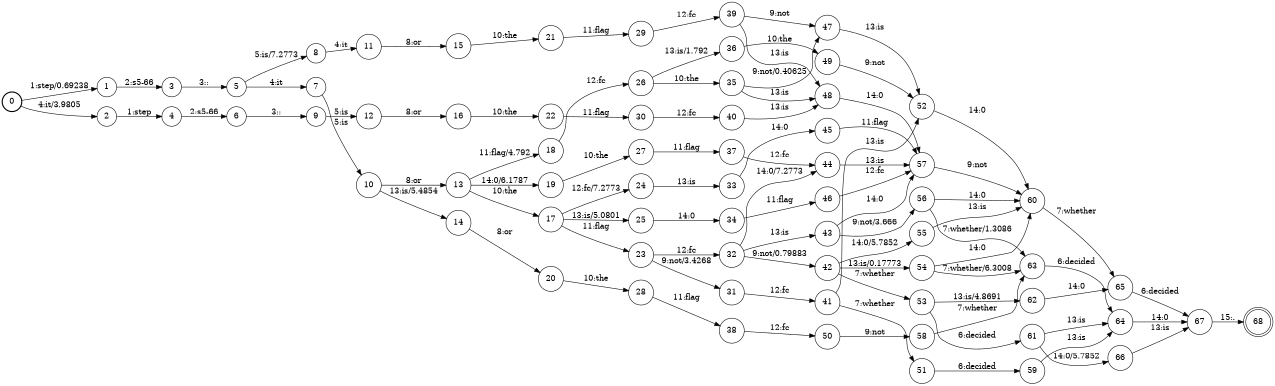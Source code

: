 digraph FST {
rankdir = LR;
size = "8.5,11";
label = "";
center = 1;
orientation = Portrait;
ranksep = "0.4";
nodesep = "0.25";
0 [label = "0", shape = circle, style = bold, fontsize = 14]
	0 -> 1 [label = "1:step/0.69238", fontsize = 14];
	0 -> 2 [label = "4:it/3.9805", fontsize = 14];
1 [label = "1", shape = circle, style = solid, fontsize = 14]
	1 -> 3 [label = "2:s5-66", fontsize = 14];
2 [label = "2", shape = circle, style = solid, fontsize = 14]
	2 -> 4 [label = "1:step", fontsize = 14];
3 [label = "3", shape = circle, style = solid, fontsize = 14]
	3 -> 5 [label = "3::", fontsize = 14];
4 [label = "4", shape = circle, style = solid, fontsize = 14]
	4 -> 6 [label = "2:s5-66", fontsize = 14];
5 [label = "5", shape = circle, style = solid, fontsize = 14]
	5 -> 7 [label = "4:it", fontsize = 14];
	5 -> 8 [label = "5:is/7.2773", fontsize = 14];
6 [label = "6", shape = circle, style = solid, fontsize = 14]
	6 -> 9 [label = "3::", fontsize = 14];
7 [label = "7", shape = circle, style = solid, fontsize = 14]
	7 -> 10 [label = "5:is", fontsize = 14];
8 [label = "8", shape = circle, style = solid, fontsize = 14]
	8 -> 11 [label = "4:it", fontsize = 14];
9 [label = "9", shape = circle, style = solid, fontsize = 14]
	9 -> 12 [label = "5:is", fontsize = 14];
10 [label = "10", shape = circle, style = solid, fontsize = 14]
	10 -> 14 [label = "13:is/5.4854", fontsize = 14];
	10 -> 13 [label = "8:or", fontsize = 14];
11 [label = "11", shape = circle, style = solid, fontsize = 14]
	11 -> 15 [label = "8:or", fontsize = 14];
12 [label = "12", shape = circle, style = solid, fontsize = 14]
	12 -> 16 [label = "8:or", fontsize = 14];
13 [label = "13", shape = circle, style = solid, fontsize = 14]
	13 -> 17 [label = "10:the", fontsize = 14];
	13 -> 18 [label = "11:flag/4.792", fontsize = 14];
	13 -> 19 [label = "14:0/6.1787", fontsize = 14];
14 [label = "14", shape = circle, style = solid, fontsize = 14]
	14 -> 20 [label = "8:or", fontsize = 14];
15 [label = "15", shape = circle, style = solid, fontsize = 14]
	15 -> 21 [label = "10:the", fontsize = 14];
16 [label = "16", shape = circle, style = solid, fontsize = 14]
	16 -> 22 [label = "10:the", fontsize = 14];
17 [label = "17", shape = circle, style = solid, fontsize = 14]
	17 -> 25 [label = "13:is/5.0801", fontsize = 14];
	17 -> 23 [label = "11:flag", fontsize = 14];
	17 -> 24 [label = "12:fc/7.2773", fontsize = 14];
18 [label = "18", shape = circle, style = solid, fontsize = 14]
	18 -> 26 [label = "12:fc", fontsize = 14];
19 [label = "19", shape = circle, style = solid, fontsize = 14]
	19 -> 27 [label = "10:the", fontsize = 14];
20 [label = "20", shape = circle, style = solid, fontsize = 14]
	20 -> 28 [label = "10:the", fontsize = 14];
21 [label = "21", shape = circle, style = solid, fontsize = 14]
	21 -> 29 [label = "11:flag", fontsize = 14];
22 [label = "22", shape = circle, style = solid, fontsize = 14]
	22 -> 30 [label = "11:flag", fontsize = 14];
23 [label = "23", shape = circle, style = solid, fontsize = 14]
	23 -> 31 [label = "9:not/3.4268", fontsize = 14];
	23 -> 32 [label = "12:fc", fontsize = 14];
24 [label = "24", shape = circle, style = solid, fontsize = 14]
	24 -> 33 [label = "13:is", fontsize = 14];
25 [label = "25", shape = circle, style = solid, fontsize = 14]
	25 -> 34 [label = "14:0", fontsize = 14];
26 [label = "26", shape = circle, style = solid, fontsize = 14]
	26 -> 36 [label = "13:is/1.792", fontsize = 14];
	26 -> 35 [label = "10:the", fontsize = 14];
27 [label = "27", shape = circle, style = solid, fontsize = 14]
	27 -> 37 [label = "11:flag", fontsize = 14];
28 [label = "28", shape = circle, style = solid, fontsize = 14]
	28 -> 38 [label = "11:flag", fontsize = 14];
29 [label = "29", shape = circle, style = solid, fontsize = 14]
	29 -> 39 [label = "12:fc", fontsize = 14];
30 [label = "30", shape = circle, style = solid, fontsize = 14]
	30 -> 40 [label = "12:fc", fontsize = 14];
31 [label = "31", shape = circle, style = solid, fontsize = 14]
	31 -> 41 [label = "12:fc", fontsize = 14];
32 [label = "32", shape = circle, style = solid, fontsize = 14]
	32 -> 43 [label = "13:is", fontsize = 14];
	32 -> 42 [label = "9:not/0.79883", fontsize = 14];
	32 -> 44 [label = "14:0/7.2773", fontsize = 14];
33 [label = "33", shape = circle, style = solid, fontsize = 14]
	33 -> 45 [label = "14:0", fontsize = 14];
34 [label = "34", shape = circle, style = solid, fontsize = 14]
	34 -> 46 [label = "11:flag", fontsize = 14];
35 [label = "35", shape = circle, style = solid, fontsize = 14]
	35 -> 48 [label = "13:is", fontsize = 14];
	35 -> 47 [label = "9:not/0.40625", fontsize = 14];
36 [label = "36", shape = circle, style = solid, fontsize = 14]
	36 -> 49 [label = "10:the", fontsize = 14];
37 [label = "37", shape = circle, style = solid, fontsize = 14]
	37 -> 44 [label = "12:fc", fontsize = 14];
38 [label = "38", shape = circle, style = solid, fontsize = 14]
	38 -> 50 [label = "12:fc", fontsize = 14];
39 [label = "39", shape = circle, style = solid, fontsize = 14]
	39 -> 48 [label = "13:is", fontsize = 14];
	39 -> 47 [label = "9:not", fontsize = 14];
40 [label = "40", shape = circle, style = solid, fontsize = 14]
	40 -> 48 [label = "13:is", fontsize = 14];
41 [label = "41", shape = circle, style = solid, fontsize = 14]
	41 -> 52 [label = "13:is", fontsize = 14];
	41 -> 51 [label = "7:whether", fontsize = 14];
42 [label = "42", shape = circle, style = solid, fontsize = 14]
	42 -> 54 [label = "13:is/0.17773", fontsize = 14];
	42 -> 53 [label = "7:whether", fontsize = 14];
	42 -> 55 [label = "14:0/5.7852", fontsize = 14];
43 [label = "43", shape = circle, style = solid, fontsize = 14]
	43 -> 56 [label = "9:not/3.666", fontsize = 14];
	43 -> 57 [label = "14:0", fontsize = 14];
44 [label = "44", shape = circle, style = solid, fontsize = 14]
	44 -> 57 [label = "13:is", fontsize = 14];
45 [label = "45", shape = circle, style = solid, fontsize = 14]
	45 -> 57 [label = "11:flag", fontsize = 14];
46 [label = "46", shape = circle, style = solid, fontsize = 14]
	46 -> 57 [label = "12:fc", fontsize = 14];
47 [label = "47", shape = circle, style = solid, fontsize = 14]
	47 -> 52 [label = "13:is", fontsize = 14];
48 [label = "48", shape = circle, style = solid, fontsize = 14]
	48 -> 57 [label = "14:0", fontsize = 14];
49 [label = "49", shape = circle, style = solid, fontsize = 14]
	49 -> 52 [label = "9:not", fontsize = 14];
50 [label = "50", shape = circle, style = solid, fontsize = 14]
	50 -> 58 [label = "9:not", fontsize = 14];
51 [label = "51", shape = circle, style = solid, fontsize = 14]
	51 -> 59 [label = "6:decided", fontsize = 14];
52 [label = "52", shape = circle, style = solid, fontsize = 14]
	52 -> 60 [label = "14:0", fontsize = 14];
53 [label = "53", shape = circle, style = solid, fontsize = 14]
	53 -> 62 [label = "13:is/4.8691", fontsize = 14];
	53 -> 61 [label = "6:decided", fontsize = 14];
54 [label = "54", shape = circle, style = solid, fontsize = 14]
	54 -> 63 [label = "7:whether/6.3008", fontsize = 14];
	54 -> 60 [label = "14:0", fontsize = 14];
55 [label = "55", shape = circle, style = solid, fontsize = 14]
	55 -> 60 [label = "13:is", fontsize = 14];
56 [label = "56", shape = circle, style = solid, fontsize = 14]
	56 -> 63 [label = "7:whether/1.3086", fontsize = 14];
	56 -> 60 [label = "14:0", fontsize = 14];
57 [label = "57", shape = circle, style = solid, fontsize = 14]
	57 -> 60 [label = "9:not", fontsize = 14];
58 [label = "58", shape = circle, style = solid, fontsize = 14]
	58 -> 63 [label = "7:whether", fontsize = 14];
59 [label = "59", shape = circle, style = solid, fontsize = 14]
	59 -> 64 [label = "13:is", fontsize = 14];
60 [label = "60", shape = circle, style = solid, fontsize = 14]
	60 -> 65 [label = "7:whether", fontsize = 14];
61 [label = "61", shape = circle, style = solid, fontsize = 14]
	61 -> 64 [label = "13:is", fontsize = 14];
	61 -> 66 [label = "14:0/5.7852", fontsize = 14];
62 [label = "62", shape = circle, style = solid, fontsize = 14]
	62 -> 65 [label = "14:0", fontsize = 14];
63 [label = "63", shape = circle, style = solid, fontsize = 14]
	63 -> 64 [label = "6:decided", fontsize = 14];
64 [label = "64", shape = circle, style = solid, fontsize = 14]
	64 -> 67 [label = "14:0", fontsize = 14];
65 [label = "65", shape = circle, style = solid, fontsize = 14]
	65 -> 67 [label = "6:decided", fontsize = 14];
66 [label = "66", shape = circle, style = solid, fontsize = 14]
	66 -> 67 [label = "13:is", fontsize = 14];
67 [label = "67", shape = circle, style = solid, fontsize = 14]
	67 -> 68 [label = "15:.", fontsize = 14];
68 [label = "68", shape = doublecircle, style = solid, fontsize = 14]
}
